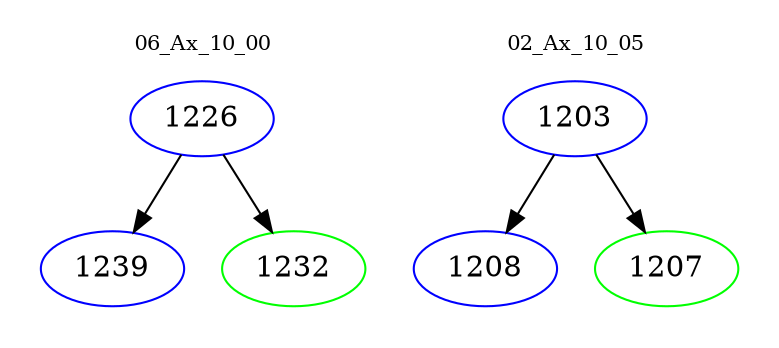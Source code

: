 digraph{
subgraph cluster_0 {
color = white
label = "06_Ax_10_00";
fontsize=10;
T0_1226 [label="1226", color="blue"]
T0_1226 -> T0_1239 [color="black"]
T0_1239 [label="1239", color="blue"]
T0_1226 -> T0_1232 [color="black"]
T0_1232 [label="1232", color="green"]
}
subgraph cluster_1 {
color = white
label = "02_Ax_10_05";
fontsize=10;
T1_1203 [label="1203", color="blue"]
T1_1203 -> T1_1208 [color="black"]
T1_1208 [label="1208", color="blue"]
T1_1203 -> T1_1207 [color="black"]
T1_1207 [label="1207", color="green"]
}
}
